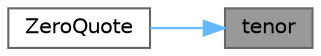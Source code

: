 digraph "tenor"
{
 // INTERACTIVE_SVG=YES
 // LATEX_PDF_SIZE
  bgcolor="transparent";
  edge [fontname=Helvetica,fontsize=10,labelfontname=Helvetica,labelfontsize=10];
  node [fontname=Helvetica,fontsize=10,shape=box,height=0.2,width=0.4];
  rankdir="RL";
  Node1 [label="tenor",height=0.2,width=0.4,color="gray40", fillcolor="grey60", style="filled", fontcolor="black",tooltip=" "];
  Node1 -> Node2 [dir="back",color="steelblue1",style="solid"];
  Node2 [label="ZeroQuote",height=0.2,width=0.4,color="grey40", fillcolor="white", style="filled",URL="$classore_1_1data_1_1_zero_quote.html#ac50bf2f136285eb11e628604ad0de78f",tooltip="Constructor."];
}
